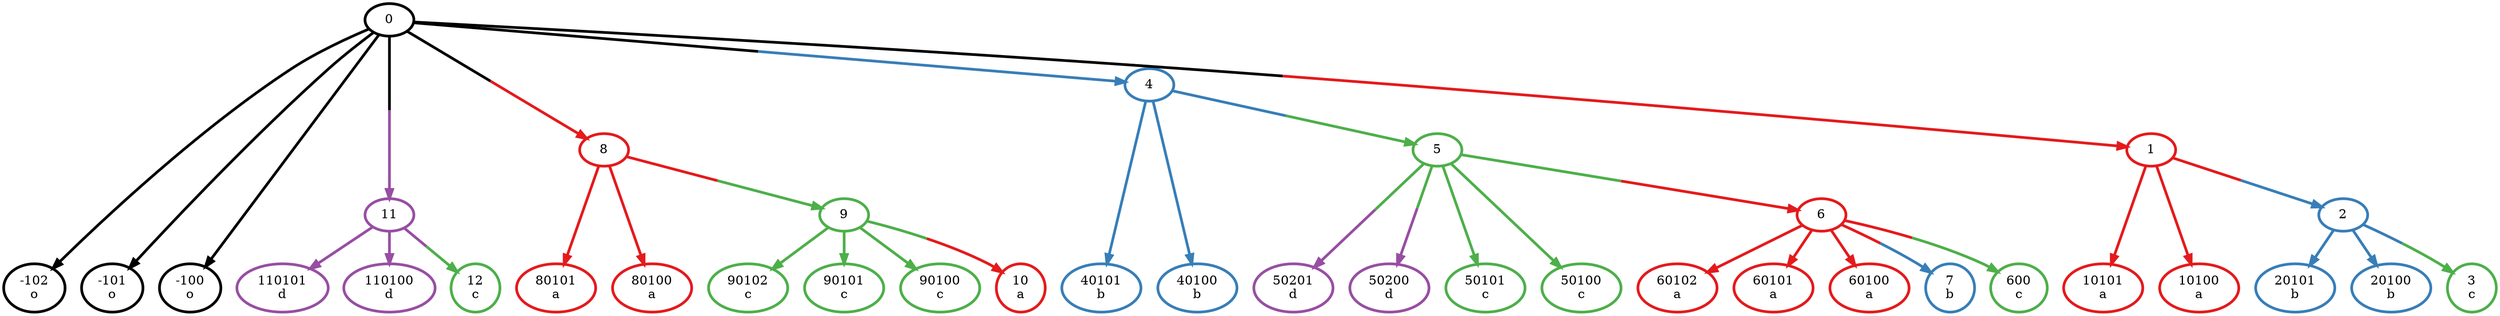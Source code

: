 digraph T {
	{
		rank=same
		36 [penwidth=3,colorscheme=set19,color=4,label="110101\nd"]
		35 [penwidth=3,colorscheme=set19,color=4,label="110100\nd"]
		34 [penwidth=3,colorscheme=set19,color=3,label="12\nc"]
		33 [penwidth=3,colorscheme=set19,color=3,label="90102\nc"]
		32 [penwidth=3,colorscheme=set19,color=3,label="90101\nc"]
		31 [penwidth=3,colorscheme=set19,color=3,label="90100\nc"]
		30 [penwidth=3,colorscheme=set19,color=1,label="10\na"]
		29 [penwidth=3,colorscheme=set19,color=1,label="80101\na"]
		28 [penwidth=3,colorscheme=set19,color=1,label="80100\na"]
		26 [penwidth=3,colorscheme=set19,color=1,label="60102\na"]
		25 [penwidth=3,colorscheme=set19,color=1,label="60101\na"]
		24 [penwidth=3,colorscheme=set19,color=1,label="60100\na"]
		23 [penwidth=3,colorscheme=set19,color=2,label="7\nb"]
		22 [penwidth=3,colorscheme=set19,color=3,label="600\nc"]
		21 [penwidth=3,colorscheme=set19,color=4,label="50201\nd"]
		20 [penwidth=3,colorscheme=set19,color=4,label="50200\nd"]
		19 [penwidth=3,colorscheme=set19,color=3,label="50101\nc"]
		18 [penwidth=3,colorscheme=set19,color=3,label="50100\nc"]
		16 [penwidth=3,colorscheme=set19,color=2,label="40101\nb"]
		15 [penwidth=3,colorscheme=set19,color=2,label="40100\nb"]
		13 [penwidth=3,colorscheme=set19,color=2,label="20101\nb"]
		12 [penwidth=3,colorscheme=set19,color=2,label="20100\nb"]
		11 [penwidth=3,colorscheme=set19,color=3,label="3\nc"]
		10 [penwidth=3,colorscheme=set19,color=1,label="10101\na"]
		9 [penwidth=3,colorscheme=set19,color=1,label="10100\na"]
		7 [penwidth=3,colorscheme=set19,color=-567716577,label="-102\no"]
		6 [penwidth=3,colorscheme=set19,color=-567716577,label="-101\no"]
		5 [penwidth=3,colorscheme=set19,color=-567716577,label="-100\no"]
	}
	27 [penwidth=3,colorscheme=set19,color=3,label="9"]
	17 [penwidth=3,colorscheme=set19,color=1,label="6"]
	14 [penwidth=3,colorscheme=set19,color=3,label="5"]
	8 [penwidth=3,colorscheme=set19,color=2,label="2"]
	4 [penwidth=3,colorscheme=set19,color=4,label="11"]
	3 [penwidth=3,colorscheme=set19,color=1,label="8"]
	2 [penwidth=3,colorscheme=set19,color=2,label="4"]
	1 [penwidth=3,colorscheme=set19,color=1,label="1"]
	0 [penwidth=3,colorscheme=set19,color=-567716577,label="0"]
	27 -> 33 [penwidth=3,colorscheme=set19,color=3]
	27 -> 32 [penwidth=3,colorscheme=set19,color=3]
	27 -> 31 [penwidth=3,colorscheme=set19,color=3]
	27 -> 30 [penwidth=3,colorscheme=set19,color="3;0.5:1"]
	17 -> 26 [penwidth=3,colorscheme=set19,color=1]
	17 -> 25 [penwidth=3,colorscheme=set19,color=1]
	17 -> 24 [penwidth=3,colorscheme=set19,color=1]
	17 -> 23 [penwidth=3,colorscheme=set19,color="1;0.5:2"]
	17 -> 22 [penwidth=3,colorscheme=set19,color="1;0.5:3"]
	14 -> 21 [penwidth=3,colorscheme=set19,color="3;0.5:4"]
	14 -> 20 [penwidth=3,colorscheme=set19,color="3;0.5:4"]
	14 -> 19 [penwidth=3,colorscheme=set19,color=3]
	14 -> 18 [penwidth=3,colorscheme=set19,color=3]
	14 -> 17 [penwidth=3,colorscheme=set19,color="3;0.5:1"]
	8 -> 13 [penwidth=3,colorscheme=set19,color=2]
	8 -> 12 [penwidth=3,colorscheme=set19,color=2]
	8 -> 11 [penwidth=3,colorscheme=set19,color="2;0.5:3"]
	4 -> 36 [penwidth=3,colorscheme=set19,color=4]
	4 -> 35 [penwidth=3,colorscheme=set19,color=4]
	4 -> 34 [penwidth=3,colorscheme=set19,color="4;0.5:3"]
	3 -> 29 [penwidth=3,colorscheme=set19,color=1]
	3 -> 28 [penwidth=3,colorscheme=set19,color=1]
	3 -> 27 [penwidth=3,colorscheme=set19,color="1;0.5:3"]
	2 -> 16 [penwidth=3,colorscheme=set19,color=2]
	2 -> 15 [penwidth=3,colorscheme=set19,color=2]
	2 -> 14 [penwidth=3,colorscheme=set19,color="2;0.5:3"]
	1 -> 10 [penwidth=3,colorscheme=set19,color=1]
	1 -> 9 [penwidth=3,colorscheme=set19,color=1]
	1 -> 8 [penwidth=3,colorscheme=set19,color="1;0.5:2"]
	0 -> 7 [penwidth=3,colorscheme=set19,color=-567716577]
	0 -> 6 [penwidth=3,colorscheme=set19,color=-567716577]
	0 -> 5 [penwidth=3,colorscheme=set19,color=-567716577]
	0 -> 4 [penwidth=3,colorscheme=set19,color="-567716577;0.5:4"]
	0 -> 3 [penwidth=3,colorscheme=set19,color="-567716577;0.5:1"]
	0 -> 2 [penwidth=3,colorscheme=set19,color="-567716577;0.5:2"]
	0 -> 1 [penwidth=3,colorscheme=set19,color="-567716577;0.5:1"]
}
